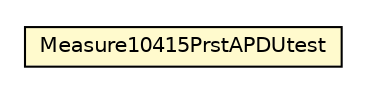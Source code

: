#!/usr/local/bin/dot
#
# Class diagram 
# Generated by UMLGraph version R5_6-24-gf6e263 (http://www.umlgraph.org/)
#

digraph G {
	edge [fontname="Helvetica",fontsize=10,labelfontname="Helvetica",labelfontsize=10];
	node [fontname="Helvetica",fontsize=10,shape=plaintext];
	nodesep=0.25;
	ranksep=0.5;
	// org.universAAL.lddi.lib.ieeex73std.testchannel20601.Measure10415PrstAPDUtest
	c5370690 [label=<<table title="org.universAAL.lddi.lib.ieeex73std.testchannel20601.Measure10415PrstAPDUtest" border="0" cellborder="1" cellspacing="0" cellpadding="2" port="p" bgcolor="lemonChiffon" href="./Measure10415PrstAPDUtest.html">
		<tr><td><table border="0" cellspacing="0" cellpadding="1">
<tr><td align="center" balign="center"> Measure10415PrstAPDUtest </td></tr>
		</table></td></tr>
		</table>>, URL="./Measure10415PrstAPDUtest.html", fontname="Helvetica", fontcolor="black", fontsize=10.0];
}

